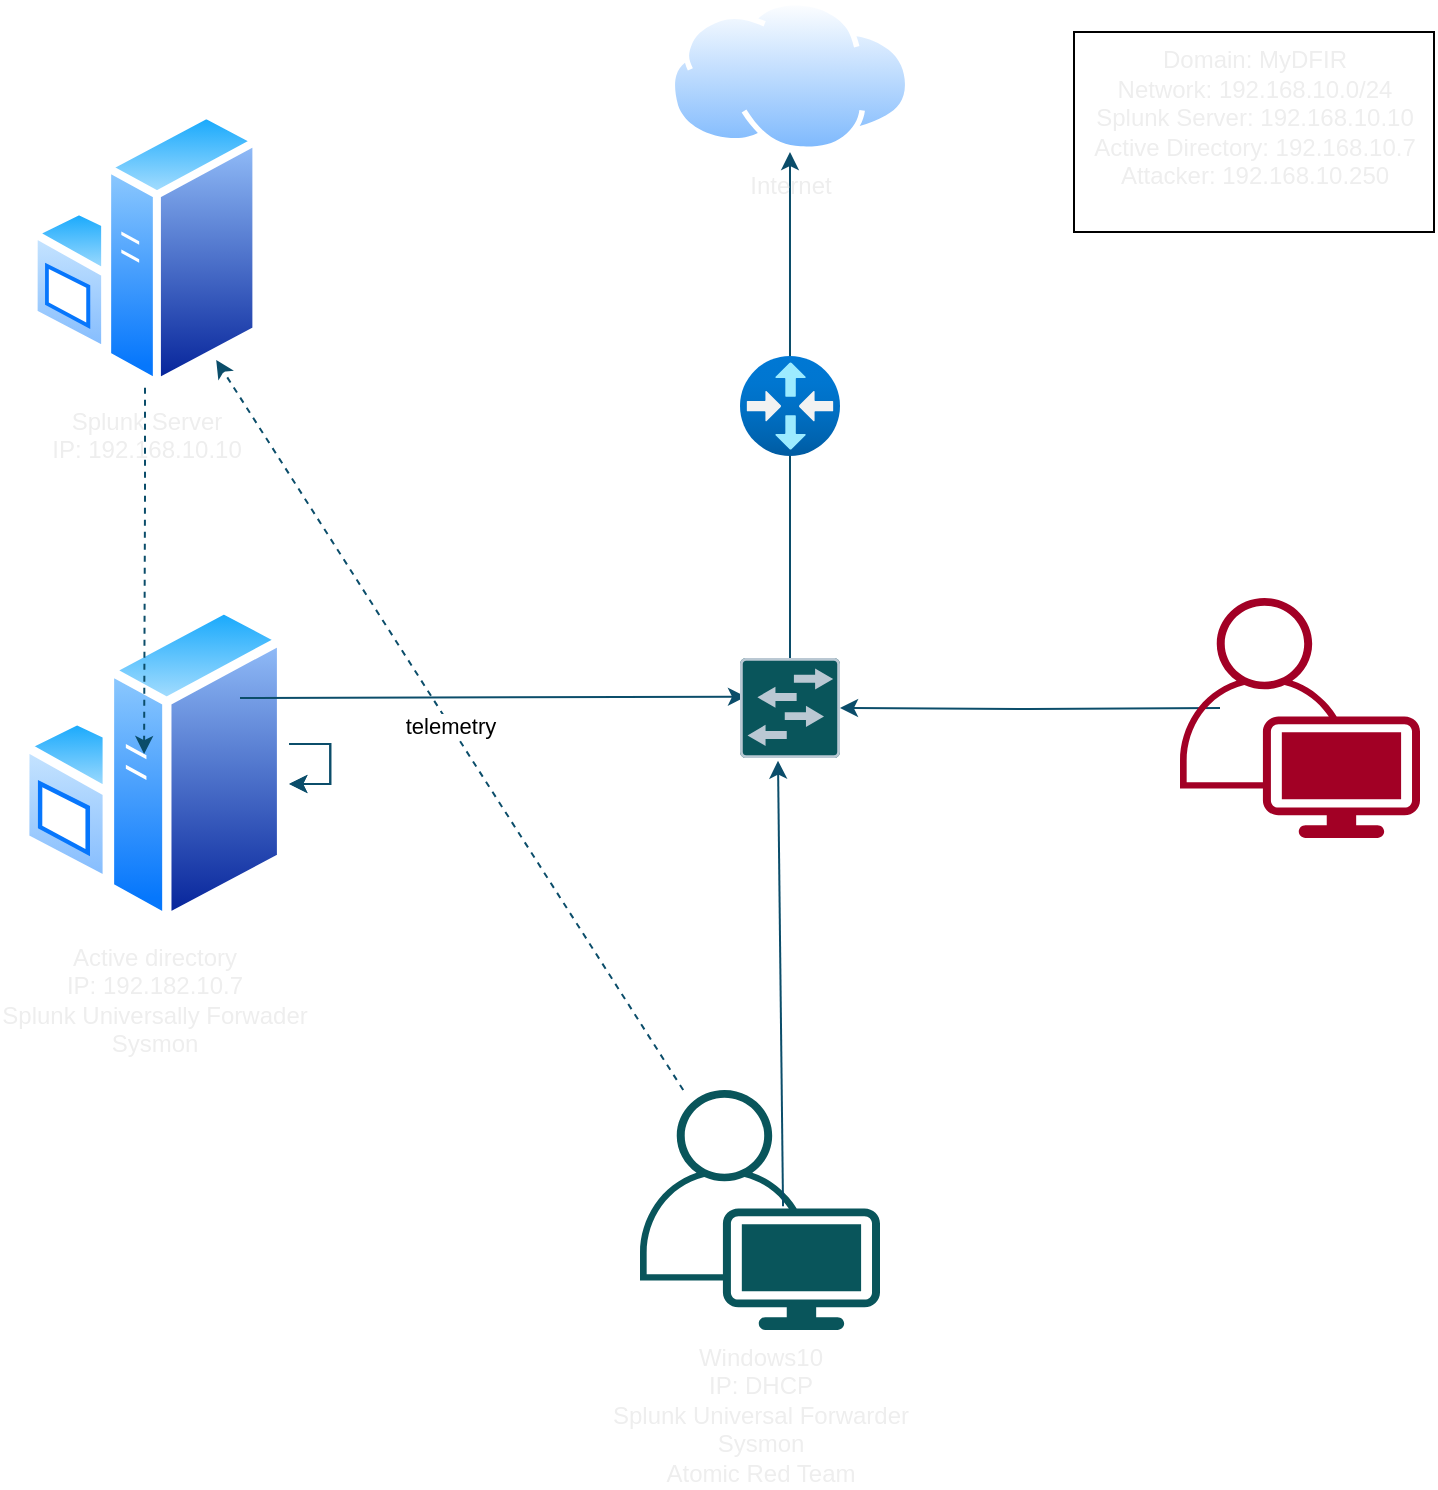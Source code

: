 <mxfile version="27.0.3" pages="2">
  <diagram id="C5RBs43oDa-KdzZeNtuy" name="Page-1">
    <mxGraphModel dx="645" dy="744" grid="0" gridSize="10" guides="1" tooltips="1" connect="1" arrows="1" fold="1" page="1" pageScale="1" pageWidth="827" pageHeight="1169" background="light-dark(#FFFFFF,#FFFFFF)" math="0" shadow="0">
      <root>
        <mxCell id="WIyWlLk6GJQsqaUBKTNV-0" />
        <mxCell id="WIyWlLk6GJQsqaUBKTNV-1" parent="WIyWlLk6GJQsqaUBKTNV-0" />
        <mxCell id="pfUC0eX91SlrbgGsez9X-9" value="telemetry" style="rounded=0;orthogonalLoop=1;jettySize=auto;html=1;strokeColor=#0B4D6A;dashed=1;" edge="1" parent="WIyWlLk6GJQsqaUBKTNV-1" source="GH0HUJCiaZ4uxkdtfnTx-6" target="GH0HUJCiaZ4uxkdtfnTx-13">
          <mxGeometry relative="1" as="geometry" />
        </mxCell>
        <mxCell id="GH0HUJCiaZ4uxkdtfnTx-6" value="Windows10&lt;div&gt;IP: DHCP&lt;/div&gt;&lt;div&gt;Splunk Universal Forwarder&lt;/div&gt;&lt;div&gt;Sysmon&lt;/div&gt;&lt;div&gt;Atomic Red Team&lt;/div&gt;" style="points=[[0.35,0,0],[0.98,0.51,0],[1,0.71,0],[0.67,1,0],[0,0.795,0],[0,0.65,0]];verticalLabelPosition=bottom;sketch=0;html=1;verticalAlign=top;aspect=fixed;align=center;pointerEvents=1;shape=mxgraph.cisco19.user;fillColor=#09555B;strokeColor=none;labelBackgroundColor=none;fontColor=#EEEEEE;" parent="WIyWlLk6GJQsqaUBKTNV-1" vertex="1">
          <mxGeometry x="370" y="636" width="120" height="120" as="geometry" />
        </mxCell>
        <mxCell id="GH0HUJCiaZ4uxkdtfnTx-41" style="edgeStyle=orthogonalEdgeStyle;rounded=0;orthogonalLoop=1;jettySize=auto;html=1;labelBackgroundColor=none;strokeColor=#0B4D6A;fontColor=default;" parent="WIyWlLk6GJQsqaUBKTNV-1" target="GH0HUJCiaZ4uxkdtfnTx-16" edge="1">
          <mxGeometry relative="1" as="geometry">
            <mxPoint x="660" y="445" as="sourcePoint" />
          </mxGeometry>
        </mxCell>
        <mxCell id="GH0HUJCiaZ4uxkdtfnTx-13" value="Splunk Server&lt;div&gt;IP: 192.168.10.10&lt;/div&gt;" style="image;aspect=fixed;perimeter=ellipsePerimeter;html=1;align=center;shadow=0;dashed=0;spacingTop=3;image=img/lib/active_directory/windows_server.svg;labelBackgroundColor=none;fillColor=#09555B;strokeColor=#BAC8D3;fontColor=#EEEEEE;" parent="WIyWlLk6GJQsqaUBKTNV-1" vertex="1">
          <mxGeometry x="63" y="146" width="119" height="138.83" as="geometry" />
        </mxCell>
        <mxCell id="GH0HUJCiaZ4uxkdtfnTx-14" value="Active directory&lt;div&gt;IP: 192.182.10.7&lt;/div&gt;&lt;div&gt;Splunk Universally Forwader&lt;/div&gt;&lt;div&gt;Sysmon&lt;/div&gt;" style="image;aspect=fixed;perimeter=ellipsePerimeter;html=1;align=center;shadow=0;dashed=0;spacingTop=3;image=img/lib/active_directory/windows_server.svg;labelBackgroundColor=none;fillColor=#09555B;strokeColor=#BAC8D3;fontColor=#EEEEEE;" parent="WIyWlLk6GJQsqaUBKTNV-1" vertex="1">
          <mxGeometry x="58" y="393" width="137.14" height="160" as="geometry" />
        </mxCell>
        <mxCell id="GH0HUJCiaZ4uxkdtfnTx-32" style="rounded=0;orthogonalLoop=1;jettySize=auto;html=1;startArrow=none;startFill=0;endArrow=classic;endFill=1;entryX=0.06;entryY=0.387;entryDx=0;entryDy=0;entryPerimeter=0;labelBackgroundColor=none;strokeColor=#0B4D6A;fontColor=default;" parent="WIyWlLk6GJQsqaUBKTNV-1" target="GH0HUJCiaZ4uxkdtfnTx-16" edge="1">
          <mxGeometry relative="1" as="geometry">
            <mxPoint x="380" y="470" as="targetPoint" />
            <mxPoint x="170" y="440" as="sourcePoint" />
          </mxGeometry>
        </mxCell>
        <mxCell id="GH0HUJCiaZ4uxkdtfnTx-35" style="edgeStyle=orthogonalEdgeStyle;rounded=0;orthogonalLoop=1;jettySize=auto;html=1;endArrow=none;startFill=0;labelBackgroundColor=none;strokeColor=#0B4D6A;fontColor=default;" parent="WIyWlLk6GJQsqaUBKTNV-1" source="GH0HUJCiaZ4uxkdtfnTx-16" target="GH0HUJCiaZ4uxkdtfnTx-17" edge="1">
          <mxGeometry relative="1" as="geometry" />
        </mxCell>
        <mxCell id="GH0HUJCiaZ4uxkdtfnTx-16" value="" style="sketch=0;points=[[0.015,0.015,0],[0.985,0.015,0],[0.985,0.985,0],[0.015,0.985,0],[0.25,0,0],[0.5,0,0],[0.75,0,0],[1,0.25,0],[1,0.5,0],[1,0.75,0],[0.75,1,0],[0.5,1,0],[0.25,1,0],[0,0.75,0],[0,0.5,0],[0,0.25,0]];verticalLabelPosition=bottom;html=1;verticalAlign=top;aspect=fixed;align=center;pointerEvents=1;shape=mxgraph.cisco19.rect;prIcon=l2_switch;fillColor=#09555B;strokeColor=#BAC8D3;labelBackgroundColor=none;fontColor=#EEEEEE;" parent="WIyWlLk6GJQsqaUBKTNV-1" vertex="1">
          <mxGeometry x="420" y="420" width="50" height="50" as="geometry" />
        </mxCell>
        <mxCell id="GH0HUJCiaZ4uxkdtfnTx-36" style="rounded=0;orthogonalLoop=1;jettySize=auto;html=1;entryX=0.5;entryY=1;entryDx=0;entryDy=0;labelBackgroundColor=none;strokeColor=#0B4D6A;fontColor=default;" parent="WIyWlLk6GJQsqaUBKTNV-1" source="GH0HUJCiaZ4uxkdtfnTx-17" edge="1" target="GH0HUJCiaZ4uxkdtfnTx-18">
          <mxGeometry relative="1" as="geometry">
            <mxPoint x="443" y="110" as="targetPoint" />
          </mxGeometry>
        </mxCell>
        <mxCell id="GH0HUJCiaZ4uxkdtfnTx-17" value="" style="image;aspect=fixed;html=1;points=[];align=center;fontSize=12;image=img/lib/azure2/networking/Virtual_Router.svg;labelBackgroundColor=none;fillColor=#09555B;strokeColor=#BAC8D3;fontColor=#EEEEEE;" parent="WIyWlLk6GJQsqaUBKTNV-1" vertex="1">
          <mxGeometry x="420" y="269" width="50" height="50" as="geometry" />
        </mxCell>
        <mxCell id="GH0HUJCiaZ4uxkdtfnTx-18" value="Internet" style="image;aspect=fixed;perimeter=ellipsePerimeter;html=1;align=center;shadow=0;dashed=0;spacingTop=3;image=img/lib/active_directory/internet_cloud.svg;labelBackgroundColor=none;fillColor=#09555B;strokeColor=#BAC8D3;fontColor=#EEEEEE;" parent="WIyWlLk6GJQsqaUBKTNV-1" vertex="1">
          <mxGeometry x="381.66" y="91" width="126.67" height="76" as="geometry" />
        </mxCell>
        <mxCell id="GH0HUJCiaZ4uxkdtfnTx-25" style="rounded=0;orthogonalLoop=1;jettySize=auto;html=1;entryX=0.38;entryY=1.027;entryDx=0;entryDy=0;entryPerimeter=0;exitX=0.596;exitY=0.484;exitDx=0;exitDy=0;exitPerimeter=0;labelBackgroundColor=none;strokeColor=#0B4D6A;fontColor=default;" parent="WIyWlLk6GJQsqaUBKTNV-1" source="GH0HUJCiaZ4uxkdtfnTx-6" target="GH0HUJCiaZ4uxkdtfnTx-16" edge="1">
          <mxGeometry relative="1" as="geometry">
            <mxPoint x="510" y="530" as="sourcePoint" />
          </mxGeometry>
        </mxCell>
        <mxCell id="GH0HUJCiaZ4uxkdtfnTx-33" value="Domain: MyDFIR&lt;div&gt;Network: 192.168.10.0/24&lt;/div&gt;&lt;div&gt;Splunk Server: 192.168.10.10&lt;/div&gt;&lt;div&gt;Active Directory: 192.168.10.7&lt;/div&gt;&lt;div&gt;Attacker: 192.168.10.250&lt;/div&gt;&lt;div&gt;&lt;br&gt;&lt;/div&gt;" style="text;html=1;align=center;verticalAlign=middle;resizable=0;points=[];autosize=1;strokeColor=light-dark(#000000,#101010);fillColor=none;labelBackgroundColor=none;fontColor=#EEEEEE;" parent="WIyWlLk6GJQsqaUBKTNV-1" vertex="1">
          <mxGeometry x="587" y="107" width="180" height="100" as="geometry" />
        </mxCell>
        <mxCell id="GH0HUJCiaZ4uxkdtfnTx-43" value="Kali Linux&amp;nbsp;&lt;div&gt;IP:192.168.10.250&lt;/div&gt;" style="points=[[0.35,0,0],[0.98,0.51,0],[1,0.71,0],[0.67,1,0],[0,0.795,0],[0,0.65,0]];verticalLabelPosition=bottom;sketch=0;html=1;verticalAlign=top;aspect=fixed;align=center;pointerEvents=1;shape=mxgraph.cisco19.user;fillColor=light-dark(#A20025,#990000);strokeColor=#6F0000;fontColor=#ffffff;labelBackgroundColor=none;" parent="WIyWlLk6GJQsqaUBKTNV-1" vertex="1">
          <mxGeometry x="640" y="390" width="120" height="120" as="geometry" />
        </mxCell>
        <mxCell id="pfUC0eX91SlrbgGsez9X-6" style="edgeStyle=orthogonalEdgeStyle;rounded=0;orthogonalLoop=1;jettySize=auto;html=1;strokeColor=#0B4D6A;" edge="1" parent="WIyWlLk6GJQsqaUBKTNV-1" source="GH0HUJCiaZ4uxkdtfnTx-14" target="GH0HUJCiaZ4uxkdtfnTx-14">
          <mxGeometry relative="1" as="geometry" />
        </mxCell>
        <mxCell id="pfUC0eX91SlrbgGsez9X-7" style="edgeStyle=orthogonalEdgeStyle;rounded=0;orthogonalLoop=1;jettySize=auto;html=1;strokeColor=#0B4D6A;" edge="1" parent="WIyWlLk6GJQsqaUBKTNV-1" source="GH0HUJCiaZ4uxkdtfnTx-14" target="GH0HUJCiaZ4uxkdtfnTx-14">
          <mxGeometry relative="1" as="geometry" />
        </mxCell>
        <mxCell id="pfUC0eX91SlrbgGsez9X-8" style="edgeStyle=orthogonalEdgeStyle;rounded=0;orthogonalLoop=1;jettySize=auto;html=1;entryX=0.467;entryY=0.469;entryDx=0;entryDy=0;entryPerimeter=0;strokeColor=#0B4D6A;dashed=1;" edge="1" parent="WIyWlLk6GJQsqaUBKTNV-1" source="GH0HUJCiaZ4uxkdtfnTx-13" target="GH0HUJCiaZ4uxkdtfnTx-14">
          <mxGeometry relative="1" as="geometry" />
        </mxCell>
      </root>
    </mxGraphModel>
  </diagram>
  <diagram id="1TPzW5R7A3P0duvPDRpa" name="Page-2">
    <mxGraphModel dx="1042" dy="622" grid="1" gridSize="10" guides="1" tooltips="1" connect="1" arrows="1" fold="1" page="1" pageScale="1" pageWidth="850" pageHeight="1100" math="0" shadow="0">
      <root>
        <mxCell id="0" />
        <mxCell id="1" parent="0" />
      </root>
    </mxGraphModel>
  </diagram>
</mxfile>
